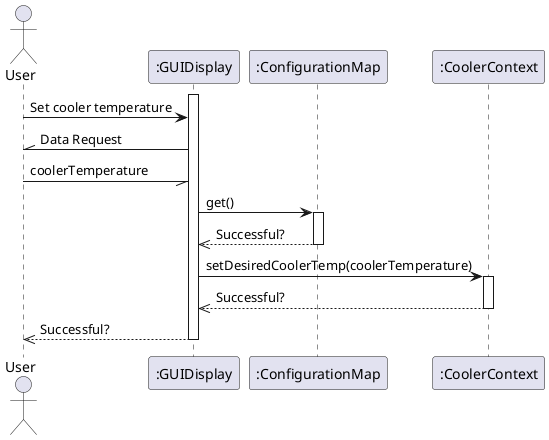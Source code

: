 @startuml
Actor User

activate ":GUIDisplay"
User -> ":GUIDisplay" : Set cooler temperature
User //- ":GUIDisplay": Data Request
User -// ":GUIDisplay": coolerTemperature

":GUIDisplay" -> ":ConfigurationMap" : get()
activate ":ConfigurationMap"
":ConfigurationMap" -->> ":GUIDisplay": Successful?
deactivate ":ConfigurationMap"
":GUIDisplay" -> ":CoolerContext": setDesiredCoolerTemp(coolerTemperature)
activate ":CoolerContext"

":CoolerContext" -->> ":GUIDisplay" : Successful?
deactivate ":CoolerContext"
":GUIDisplay" -->> User : Successful?
deactivate ":GUIDisplay"
@enduml